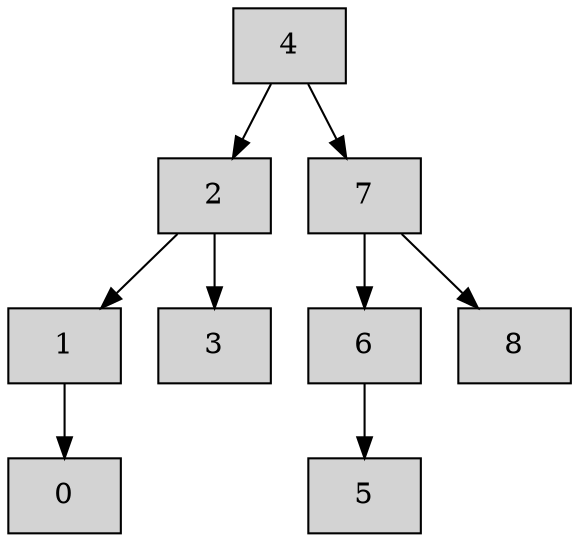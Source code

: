 
digraph {
node [shape = box; style = filled;];
3->4;
2->3;
2->8;
12->13;
11->12;
11->17;
1->2;
1->11;
4[label="0";]3[label="1";]8[label="3";]2[label="2";]13[label="5";]12[label="6";]17[label="8";]11[label="7";]1[label="4";]}

